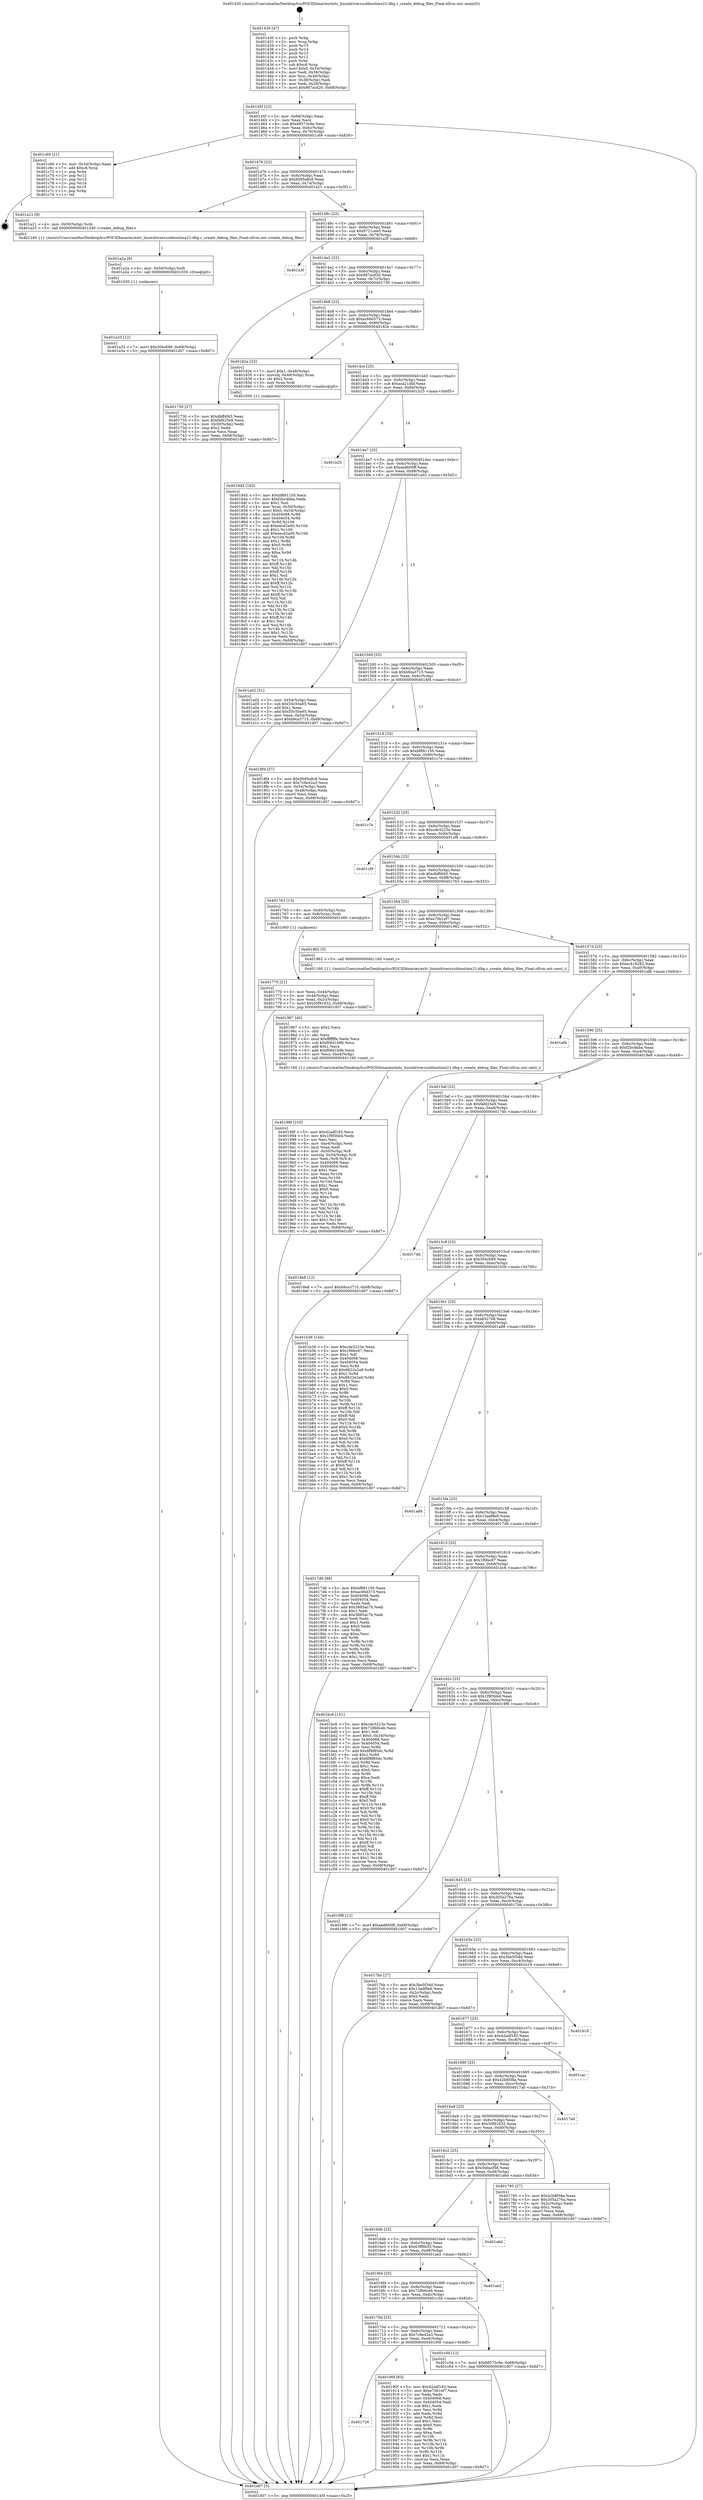 digraph "0x401430" {
  label = "0x401430 (/mnt/c/Users/mathe/Desktop/tcc/POCII/binaries/extr_linuxdriversusbhostimx21-dbg.c_create_debug_files_Final-ollvm.out::main(0))"
  labelloc = "t"
  node[shape=record]

  Entry [label="",width=0.3,height=0.3,shape=circle,fillcolor=black,style=filled]
  "0x40145f" [label="{
     0x40145f [23]\l
     | [instrs]\l
     &nbsp;&nbsp;0x40145f \<+3\>: mov -0x68(%rbp),%eax\l
     &nbsp;&nbsp;0x401462 \<+2\>: mov %eax,%ecx\l
     &nbsp;&nbsp;0x401464 \<+6\>: sub $0x88573c8e,%ecx\l
     &nbsp;&nbsp;0x40146a \<+3\>: mov %eax,-0x6c(%rbp)\l
     &nbsp;&nbsp;0x40146d \<+3\>: mov %ecx,-0x70(%rbp)\l
     &nbsp;&nbsp;0x401470 \<+6\>: je 0000000000401c69 \<main+0x839\>\l
  }"]
  "0x401c69" [label="{
     0x401c69 [21]\l
     | [instrs]\l
     &nbsp;&nbsp;0x401c69 \<+3\>: mov -0x34(%rbp),%eax\l
     &nbsp;&nbsp;0x401c6c \<+7\>: add $0xc8,%rsp\l
     &nbsp;&nbsp;0x401c73 \<+1\>: pop %rbx\l
     &nbsp;&nbsp;0x401c74 \<+2\>: pop %r12\l
     &nbsp;&nbsp;0x401c76 \<+2\>: pop %r13\l
     &nbsp;&nbsp;0x401c78 \<+2\>: pop %r14\l
     &nbsp;&nbsp;0x401c7a \<+2\>: pop %r15\l
     &nbsp;&nbsp;0x401c7c \<+1\>: pop %rbp\l
     &nbsp;&nbsp;0x401c7d \<+1\>: ret\l
  }"]
  "0x401476" [label="{
     0x401476 [22]\l
     | [instrs]\l
     &nbsp;&nbsp;0x401476 \<+5\>: jmp 000000000040147b \<main+0x4b\>\l
     &nbsp;&nbsp;0x40147b \<+3\>: mov -0x6c(%rbp),%eax\l
     &nbsp;&nbsp;0x40147e \<+5\>: sub $0x9595a8c8,%eax\l
     &nbsp;&nbsp;0x401483 \<+3\>: mov %eax,-0x74(%rbp)\l
     &nbsp;&nbsp;0x401486 \<+6\>: je 0000000000401a21 \<main+0x5f1\>\l
  }"]
  Exit [label="",width=0.3,height=0.3,shape=circle,fillcolor=black,style=filled,peripheries=2]
  "0x401a21" [label="{
     0x401a21 [9]\l
     | [instrs]\l
     &nbsp;&nbsp;0x401a21 \<+4\>: mov -0x50(%rbp),%rdi\l
     &nbsp;&nbsp;0x401a25 \<+5\>: call 0000000000401240 \<create_debug_files\>\l
     | [calls]\l
     &nbsp;&nbsp;0x401240 \{1\} (/mnt/c/Users/mathe/Desktop/tcc/POCII/binaries/extr_linuxdriversusbhostimx21-dbg.c_create_debug_files_Final-ollvm.out::create_debug_files)\l
  }"]
  "0x40148c" [label="{
     0x40148c [22]\l
     | [instrs]\l
     &nbsp;&nbsp;0x40148c \<+5\>: jmp 0000000000401491 \<main+0x61\>\l
     &nbsp;&nbsp;0x401491 \<+3\>: mov -0x6c(%rbp),%eax\l
     &nbsp;&nbsp;0x401494 \<+5\>: sub $0x9721cee5,%eax\l
     &nbsp;&nbsp;0x401499 \<+3\>: mov %eax,-0x78(%rbp)\l
     &nbsp;&nbsp;0x40149c \<+6\>: je 0000000000401a3f \<main+0x60f\>\l
  }"]
  "0x401a33" [label="{
     0x401a33 [12]\l
     | [instrs]\l
     &nbsp;&nbsp;0x401a33 \<+7\>: movl $0x304c699,-0x68(%rbp)\l
     &nbsp;&nbsp;0x401a3a \<+5\>: jmp 0000000000401d07 \<main+0x8d7\>\l
  }"]
  "0x401a3f" [label="{
     0x401a3f\l
  }", style=dashed]
  "0x4014a2" [label="{
     0x4014a2 [22]\l
     | [instrs]\l
     &nbsp;&nbsp;0x4014a2 \<+5\>: jmp 00000000004014a7 \<main+0x77\>\l
     &nbsp;&nbsp;0x4014a7 \<+3\>: mov -0x6c(%rbp),%eax\l
     &nbsp;&nbsp;0x4014aa \<+5\>: sub $0x987acd20,%eax\l
     &nbsp;&nbsp;0x4014af \<+3\>: mov %eax,-0x7c(%rbp)\l
     &nbsp;&nbsp;0x4014b2 \<+6\>: je 0000000000401730 \<main+0x300\>\l
  }"]
  "0x401a2a" [label="{
     0x401a2a [9]\l
     | [instrs]\l
     &nbsp;&nbsp;0x401a2a \<+4\>: mov -0x50(%rbp),%rdi\l
     &nbsp;&nbsp;0x401a2e \<+5\>: call 0000000000401030 \<free@plt\>\l
     | [calls]\l
     &nbsp;&nbsp;0x401030 \{1\} (unknown)\l
  }"]
  "0x401730" [label="{
     0x401730 [27]\l
     | [instrs]\l
     &nbsp;&nbsp;0x401730 \<+5\>: mov $0xdbff4f45,%eax\l
     &nbsp;&nbsp;0x401735 \<+5\>: mov $0xfafd25e9,%ecx\l
     &nbsp;&nbsp;0x40173a \<+3\>: mov -0x30(%rbp),%edx\l
     &nbsp;&nbsp;0x40173d \<+3\>: cmp $0x2,%edx\l
     &nbsp;&nbsp;0x401740 \<+3\>: cmovne %ecx,%eax\l
     &nbsp;&nbsp;0x401743 \<+3\>: mov %eax,-0x68(%rbp)\l
     &nbsp;&nbsp;0x401746 \<+5\>: jmp 0000000000401d07 \<main+0x8d7\>\l
  }"]
  "0x4014b8" [label="{
     0x4014b8 [22]\l
     | [instrs]\l
     &nbsp;&nbsp;0x4014b8 \<+5\>: jmp 00000000004014bd \<main+0x8d\>\l
     &nbsp;&nbsp;0x4014bd \<+3\>: mov -0x6c(%rbp),%eax\l
     &nbsp;&nbsp;0x4014c0 \<+5\>: sub $0xac66d373,%eax\l
     &nbsp;&nbsp;0x4014c5 \<+3\>: mov %eax,-0x80(%rbp)\l
     &nbsp;&nbsp;0x4014c8 \<+6\>: je 000000000040182e \<main+0x3fe\>\l
  }"]
  "0x401d07" [label="{
     0x401d07 [5]\l
     | [instrs]\l
     &nbsp;&nbsp;0x401d07 \<+5\>: jmp 000000000040145f \<main+0x2f\>\l
  }"]
  "0x401430" [label="{
     0x401430 [47]\l
     | [instrs]\l
     &nbsp;&nbsp;0x401430 \<+1\>: push %rbp\l
     &nbsp;&nbsp;0x401431 \<+3\>: mov %rsp,%rbp\l
     &nbsp;&nbsp;0x401434 \<+2\>: push %r15\l
     &nbsp;&nbsp;0x401436 \<+2\>: push %r14\l
     &nbsp;&nbsp;0x401438 \<+2\>: push %r13\l
     &nbsp;&nbsp;0x40143a \<+2\>: push %r12\l
     &nbsp;&nbsp;0x40143c \<+1\>: push %rbx\l
     &nbsp;&nbsp;0x40143d \<+7\>: sub $0xc8,%rsp\l
     &nbsp;&nbsp;0x401444 \<+7\>: movl $0x0,-0x34(%rbp)\l
     &nbsp;&nbsp;0x40144b \<+3\>: mov %edi,-0x38(%rbp)\l
     &nbsp;&nbsp;0x40144e \<+4\>: mov %rsi,-0x40(%rbp)\l
     &nbsp;&nbsp;0x401452 \<+3\>: mov -0x38(%rbp),%edi\l
     &nbsp;&nbsp;0x401455 \<+3\>: mov %edi,-0x30(%rbp)\l
     &nbsp;&nbsp;0x401458 \<+7\>: movl $0x987acd20,-0x68(%rbp)\l
  }"]
  "0x40198f" [label="{
     0x40198f [103]\l
     | [instrs]\l
     &nbsp;&nbsp;0x40198f \<+5\>: mov $0x42adf183,%ecx\l
     &nbsp;&nbsp;0x401994 \<+5\>: mov $0x1f9f3bb4,%edx\l
     &nbsp;&nbsp;0x401999 \<+2\>: xor %esi,%esi\l
     &nbsp;&nbsp;0x40199b \<+6\>: mov -0xe4(%rbp),%edi\l
     &nbsp;&nbsp;0x4019a1 \<+3\>: imul %eax,%edi\l
     &nbsp;&nbsp;0x4019a4 \<+4\>: mov -0x50(%rbp),%r8\l
     &nbsp;&nbsp;0x4019a8 \<+4\>: movslq -0x54(%rbp),%r9\l
     &nbsp;&nbsp;0x4019ac \<+4\>: mov %edi,(%r8,%r9,4)\l
     &nbsp;&nbsp;0x4019b0 \<+7\>: mov 0x404068,%eax\l
     &nbsp;&nbsp;0x4019b7 \<+7\>: mov 0x404054,%edi\l
     &nbsp;&nbsp;0x4019be \<+3\>: sub $0x1,%esi\l
     &nbsp;&nbsp;0x4019c1 \<+3\>: mov %eax,%r10d\l
     &nbsp;&nbsp;0x4019c4 \<+3\>: add %esi,%r10d\l
     &nbsp;&nbsp;0x4019c7 \<+4\>: imul %r10d,%eax\l
     &nbsp;&nbsp;0x4019cb \<+3\>: and $0x1,%eax\l
     &nbsp;&nbsp;0x4019ce \<+3\>: cmp $0x0,%eax\l
     &nbsp;&nbsp;0x4019d1 \<+4\>: sete %r11b\l
     &nbsp;&nbsp;0x4019d5 \<+3\>: cmp $0xa,%edi\l
     &nbsp;&nbsp;0x4019d8 \<+3\>: setl %bl\l
     &nbsp;&nbsp;0x4019db \<+3\>: mov %r11b,%r14b\l
     &nbsp;&nbsp;0x4019de \<+3\>: and %bl,%r14b\l
     &nbsp;&nbsp;0x4019e1 \<+3\>: xor %bl,%r11b\l
     &nbsp;&nbsp;0x4019e4 \<+3\>: or %r11b,%r14b\l
     &nbsp;&nbsp;0x4019e7 \<+4\>: test $0x1,%r14b\l
     &nbsp;&nbsp;0x4019eb \<+3\>: cmovne %edx,%ecx\l
     &nbsp;&nbsp;0x4019ee \<+3\>: mov %ecx,-0x68(%rbp)\l
     &nbsp;&nbsp;0x4019f1 \<+5\>: jmp 0000000000401d07 \<main+0x8d7\>\l
  }"]
  "0x40182e" [label="{
     0x40182e [23]\l
     | [instrs]\l
     &nbsp;&nbsp;0x40182e \<+7\>: movl $0x1,-0x48(%rbp)\l
     &nbsp;&nbsp;0x401835 \<+4\>: movslq -0x48(%rbp),%rax\l
     &nbsp;&nbsp;0x401839 \<+4\>: shl $0x2,%rax\l
     &nbsp;&nbsp;0x40183d \<+3\>: mov %rax,%rdi\l
     &nbsp;&nbsp;0x401840 \<+5\>: call 0000000000401050 \<malloc@plt\>\l
     | [calls]\l
     &nbsp;&nbsp;0x401050 \{1\} (unknown)\l
  }"]
  "0x4014ce" [label="{
     0x4014ce [25]\l
     | [instrs]\l
     &nbsp;&nbsp;0x4014ce \<+5\>: jmp 00000000004014d3 \<main+0xa3\>\l
     &nbsp;&nbsp;0x4014d3 \<+3\>: mov -0x6c(%rbp),%eax\l
     &nbsp;&nbsp;0x4014d6 \<+5\>: sub $0xaca21dbf,%eax\l
     &nbsp;&nbsp;0x4014db \<+6\>: mov %eax,-0x84(%rbp)\l
     &nbsp;&nbsp;0x4014e1 \<+6\>: je 0000000000401b25 \<main+0x6f5\>\l
  }"]
  "0x401967" [label="{
     0x401967 [40]\l
     | [instrs]\l
     &nbsp;&nbsp;0x401967 \<+5\>: mov $0x2,%ecx\l
     &nbsp;&nbsp;0x40196c \<+1\>: cltd\l
     &nbsp;&nbsp;0x40196d \<+2\>: idiv %ecx\l
     &nbsp;&nbsp;0x40196f \<+6\>: imul $0xfffffffe,%edx,%ecx\l
     &nbsp;&nbsp;0x401975 \<+6\>: sub $0xf06d1b9b,%ecx\l
     &nbsp;&nbsp;0x40197b \<+3\>: add $0x1,%ecx\l
     &nbsp;&nbsp;0x40197e \<+6\>: add $0xf06d1b9b,%ecx\l
     &nbsp;&nbsp;0x401984 \<+6\>: mov %ecx,-0xe4(%rbp)\l
     &nbsp;&nbsp;0x40198a \<+5\>: call 0000000000401160 \<next_i\>\l
     | [calls]\l
     &nbsp;&nbsp;0x401160 \{1\} (/mnt/c/Users/mathe/Desktop/tcc/POCII/binaries/extr_linuxdriversusbhostimx21-dbg.c_create_debug_files_Final-ollvm.out::next_i)\l
  }"]
  "0x401b25" [label="{
     0x401b25\l
  }", style=dashed]
  "0x4014e7" [label="{
     0x4014e7 [25]\l
     | [instrs]\l
     &nbsp;&nbsp;0x4014e7 \<+5\>: jmp 00000000004014ec \<main+0xbc\>\l
     &nbsp;&nbsp;0x4014ec \<+3\>: mov -0x6c(%rbp),%eax\l
     &nbsp;&nbsp;0x4014ef \<+5\>: sub $0xaed600ff,%eax\l
     &nbsp;&nbsp;0x4014f4 \<+6\>: mov %eax,-0x88(%rbp)\l
     &nbsp;&nbsp;0x4014fa \<+6\>: je 0000000000401a02 \<main+0x5d2\>\l
  }"]
  "0x401726" [label="{
     0x401726\l
  }", style=dashed]
  "0x401a02" [label="{
     0x401a02 [31]\l
     | [instrs]\l
     &nbsp;&nbsp;0x401a02 \<+3\>: mov -0x54(%rbp),%eax\l
     &nbsp;&nbsp;0x401a05 \<+5\>: sub $0x55c50a65,%eax\l
     &nbsp;&nbsp;0x401a0a \<+3\>: add $0x1,%eax\l
     &nbsp;&nbsp;0x401a0d \<+5\>: add $0x55c50a65,%eax\l
     &nbsp;&nbsp;0x401a12 \<+3\>: mov %eax,-0x54(%rbp)\l
     &nbsp;&nbsp;0x401a15 \<+7\>: movl $0xb9ca3715,-0x68(%rbp)\l
     &nbsp;&nbsp;0x401a1c \<+5\>: jmp 0000000000401d07 \<main+0x8d7\>\l
  }"]
  "0x401500" [label="{
     0x401500 [25]\l
     | [instrs]\l
     &nbsp;&nbsp;0x401500 \<+5\>: jmp 0000000000401505 \<main+0xd5\>\l
     &nbsp;&nbsp;0x401505 \<+3\>: mov -0x6c(%rbp),%eax\l
     &nbsp;&nbsp;0x401508 \<+5\>: sub $0xb9ca3715,%eax\l
     &nbsp;&nbsp;0x40150d \<+6\>: mov %eax,-0x8c(%rbp)\l
     &nbsp;&nbsp;0x401513 \<+6\>: je 00000000004018f4 \<main+0x4c4\>\l
  }"]
  "0x40190f" [label="{
     0x40190f [83]\l
     | [instrs]\l
     &nbsp;&nbsp;0x40190f \<+5\>: mov $0x42adf183,%eax\l
     &nbsp;&nbsp;0x401914 \<+5\>: mov $0xe70b1ef7,%ecx\l
     &nbsp;&nbsp;0x401919 \<+2\>: xor %edx,%edx\l
     &nbsp;&nbsp;0x40191b \<+7\>: mov 0x404068,%esi\l
     &nbsp;&nbsp;0x401922 \<+7\>: mov 0x404054,%edi\l
     &nbsp;&nbsp;0x401929 \<+3\>: sub $0x1,%edx\l
     &nbsp;&nbsp;0x40192c \<+3\>: mov %esi,%r8d\l
     &nbsp;&nbsp;0x40192f \<+3\>: add %edx,%r8d\l
     &nbsp;&nbsp;0x401932 \<+4\>: imul %r8d,%esi\l
     &nbsp;&nbsp;0x401936 \<+3\>: and $0x1,%esi\l
     &nbsp;&nbsp;0x401939 \<+3\>: cmp $0x0,%esi\l
     &nbsp;&nbsp;0x40193c \<+4\>: sete %r9b\l
     &nbsp;&nbsp;0x401940 \<+3\>: cmp $0xa,%edi\l
     &nbsp;&nbsp;0x401943 \<+4\>: setl %r10b\l
     &nbsp;&nbsp;0x401947 \<+3\>: mov %r9b,%r11b\l
     &nbsp;&nbsp;0x40194a \<+3\>: and %r10b,%r11b\l
     &nbsp;&nbsp;0x40194d \<+3\>: xor %r10b,%r9b\l
     &nbsp;&nbsp;0x401950 \<+3\>: or %r9b,%r11b\l
     &nbsp;&nbsp;0x401953 \<+4\>: test $0x1,%r11b\l
     &nbsp;&nbsp;0x401957 \<+3\>: cmovne %ecx,%eax\l
     &nbsp;&nbsp;0x40195a \<+3\>: mov %eax,-0x68(%rbp)\l
     &nbsp;&nbsp;0x40195d \<+5\>: jmp 0000000000401d07 \<main+0x8d7\>\l
  }"]
  "0x4018f4" [label="{
     0x4018f4 [27]\l
     | [instrs]\l
     &nbsp;&nbsp;0x4018f4 \<+5\>: mov $0x9595a8c8,%eax\l
     &nbsp;&nbsp;0x4018f9 \<+5\>: mov $0x7c9e42a3,%ecx\l
     &nbsp;&nbsp;0x4018fe \<+3\>: mov -0x54(%rbp),%edx\l
     &nbsp;&nbsp;0x401901 \<+3\>: cmp -0x48(%rbp),%edx\l
     &nbsp;&nbsp;0x401904 \<+3\>: cmovl %ecx,%eax\l
     &nbsp;&nbsp;0x401907 \<+3\>: mov %eax,-0x68(%rbp)\l
     &nbsp;&nbsp;0x40190a \<+5\>: jmp 0000000000401d07 \<main+0x8d7\>\l
  }"]
  "0x401519" [label="{
     0x401519 [25]\l
     | [instrs]\l
     &nbsp;&nbsp;0x401519 \<+5\>: jmp 000000000040151e \<main+0xee\>\l
     &nbsp;&nbsp;0x40151e \<+3\>: mov -0x6c(%rbp),%eax\l
     &nbsp;&nbsp;0x401521 \<+5\>: sub $0xbf891150,%eax\l
     &nbsp;&nbsp;0x401526 \<+6\>: mov %eax,-0x90(%rbp)\l
     &nbsp;&nbsp;0x40152c \<+6\>: je 0000000000401c7e \<main+0x84e\>\l
  }"]
  "0x40170d" [label="{
     0x40170d [25]\l
     | [instrs]\l
     &nbsp;&nbsp;0x40170d \<+5\>: jmp 0000000000401712 \<main+0x2e2\>\l
     &nbsp;&nbsp;0x401712 \<+3\>: mov -0x6c(%rbp),%eax\l
     &nbsp;&nbsp;0x401715 \<+5\>: sub $0x7c9e42a3,%eax\l
     &nbsp;&nbsp;0x40171a \<+6\>: mov %eax,-0xe0(%rbp)\l
     &nbsp;&nbsp;0x401720 \<+6\>: je 000000000040190f \<main+0x4df\>\l
  }"]
  "0x401c7e" [label="{
     0x401c7e\l
  }", style=dashed]
  "0x401532" [label="{
     0x401532 [25]\l
     | [instrs]\l
     &nbsp;&nbsp;0x401532 \<+5\>: jmp 0000000000401537 \<main+0x107\>\l
     &nbsp;&nbsp;0x401537 \<+3\>: mov -0x6c(%rbp),%eax\l
     &nbsp;&nbsp;0x40153a \<+5\>: sub $0xcde3223e,%eax\l
     &nbsp;&nbsp;0x40153f \<+6\>: mov %eax,-0x94(%rbp)\l
     &nbsp;&nbsp;0x401545 \<+6\>: je 0000000000401cf9 \<main+0x8c9\>\l
  }"]
  "0x401c5d" [label="{
     0x401c5d [12]\l
     | [instrs]\l
     &nbsp;&nbsp;0x401c5d \<+7\>: movl $0x88573c8e,-0x68(%rbp)\l
     &nbsp;&nbsp;0x401c64 \<+5\>: jmp 0000000000401d07 \<main+0x8d7\>\l
  }"]
  "0x401cf9" [label="{
     0x401cf9\l
  }", style=dashed]
  "0x40154b" [label="{
     0x40154b [25]\l
     | [instrs]\l
     &nbsp;&nbsp;0x40154b \<+5\>: jmp 0000000000401550 \<main+0x120\>\l
     &nbsp;&nbsp;0x401550 \<+3\>: mov -0x6c(%rbp),%eax\l
     &nbsp;&nbsp;0x401553 \<+5\>: sub $0xdbff4f45,%eax\l
     &nbsp;&nbsp;0x401558 \<+6\>: mov %eax,-0x98(%rbp)\l
     &nbsp;&nbsp;0x40155e \<+6\>: je 0000000000401763 \<main+0x333\>\l
  }"]
  "0x4016f4" [label="{
     0x4016f4 [25]\l
     | [instrs]\l
     &nbsp;&nbsp;0x4016f4 \<+5\>: jmp 00000000004016f9 \<main+0x2c9\>\l
     &nbsp;&nbsp;0x4016f9 \<+3\>: mov -0x6c(%rbp),%eax\l
     &nbsp;&nbsp;0x4016fc \<+5\>: sub $0x728b6ceb,%eax\l
     &nbsp;&nbsp;0x401701 \<+6\>: mov %eax,-0xdc(%rbp)\l
     &nbsp;&nbsp;0x401707 \<+6\>: je 0000000000401c5d \<main+0x82d\>\l
  }"]
  "0x401763" [label="{
     0x401763 [13]\l
     | [instrs]\l
     &nbsp;&nbsp;0x401763 \<+4\>: mov -0x40(%rbp),%rax\l
     &nbsp;&nbsp;0x401767 \<+4\>: mov 0x8(%rax),%rdi\l
     &nbsp;&nbsp;0x40176b \<+5\>: call 0000000000401060 \<atoi@plt\>\l
     | [calls]\l
     &nbsp;&nbsp;0x401060 \{1\} (unknown)\l
  }"]
  "0x401564" [label="{
     0x401564 [25]\l
     | [instrs]\l
     &nbsp;&nbsp;0x401564 \<+5\>: jmp 0000000000401569 \<main+0x139\>\l
     &nbsp;&nbsp;0x401569 \<+3\>: mov -0x6c(%rbp),%eax\l
     &nbsp;&nbsp;0x40156c \<+5\>: sub $0xe70b1ef7,%eax\l
     &nbsp;&nbsp;0x401571 \<+6\>: mov %eax,-0x9c(%rbp)\l
     &nbsp;&nbsp;0x401577 \<+6\>: je 0000000000401962 \<main+0x532\>\l
  }"]
  "0x401770" [label="{
     0x401770 [21]\l
     | [instrs]\l
     &nbsp;&nbsp;0x401770 \<+3\>: mov %eax,-0x44(%rbp)\l
     &nbsp;&nbsp;0x401773 \<+3\>: mov -0x44(%rbp),%eax\l
     &nbsp;&nbsp;0x401776 \<+3\>: mov %eax,-0x2c(%rbp)\l
     &nbsp;&nbsp;0x401779 \<+7\>: movl $0x50f91632,-0x68(%rbp)\l
     &nbsp;&nbsp;0x401780 \<+5\>: jmp 0000000000401d07 \<main+0x8d7\>\l
  }"]
  "0x401ae2" [label="{
     0x401ae2\l
  }", style=dashed]
  "0x401962" [label="{
     0x401962 [5]\l
     | [instrs]\l
     &nbsp;&nbsp;0x401962 \<+5\>: call 0000000000401160 \<next_i\>\l
     | [calls]\l
     &nbsp;&nbsp;0x401160 \{1\} (/mnt/c/Users/mathe/Desktop/tcc/POCII/binaries/extr_linuxdriversusbhostimx21-dbg.c_create_debug_files_Final-ollvm.out::next_i)\l
  }"]
  "0x40157d" [label="{
     0x40157d [25]\l
     | [instrs]\l
     &nbsp;&nbsp;0x40157d \<+5\>: jmp 0000000000401582 \<main+0x152\>\l
     &nbsp;&nbsp;0x401582 \<+3\>: mov -0x6c(%rbp),%eax\l
     &nbsp;&nbsp;0x401585 \<+5\>: sub $0xec418282,%eax\l
     &nbsp;&nbsp;0x40158a \<+6\>: mov %eax,-0xa0(%rbp)\l
     &nbsp;&nbsp;0x401590 \<+6\>: je 0000000000401afb \<main+0x6cb\>\l
  }"]
  "0x4016db" [label="{
     0x4016db [25]\l
     | [instrs]\l
     &nbsp;&nbsp;0x4016db \<+5\>: jmp 00000000004016e0 \<main+0x2b0\>\l
     &nbsp;&nbsp;0x4016e0 \<+3\>: mov -0x6c(%rbp),%eax\l
     &nbsp;&nbsp;0x4016e3 \<+5\>: sub $0x63ff9b55,%eax\l
     &nbsp;&nbsp;0x4016e8 \<+6\>: mov %eax,-0xd8(%rbp)\l
     &nbsp;&nbsp;0x4016ee \<+6\>: je 0000000000401ae2 \<main+0x6b2\>\l
  }"]
  "0x401afb" [label="{
     0x401afb\l
  }", style=dashed]
  "0x401596" [label="{
     0x401596 [25]\l
     | [instrs]\l
     &nbsp;&nbsp;0x401596 \<+5\>: jmp 000000000040159b \<main+0x16b\>\l
     &nbsp;&nbsp;0x40159b \<+3\>: mov -0x6c(%rbp),%eax\l
     &nbsp;&nbsp;0x40159e \<+5\>: sub $0xf2bc4bba,%eax\l
     &nbsp;&nbsp;0x4015a3 \<+6\>: mov %eax,-0xa4(%rbp)\l
     &nbsp;&nbsp;0x4015a9 \<+6\>: je 00000000004018e8 \<main+0x4b8\>\l
  }"]
  "0x401a6d" [label="{
     0x401a6d\l
  }", style=dashed]
  "0x4018e8" [label="{
     0x4018e8 [12]\l
     | [instrs]\l
     &nbsp;&nbsp;0x4018e8 \<+7\>: movl $0xb9ca3715,-0x68(%rbp)\l
     &nbsp;&nbsp;0x4018ef \<+5\>: jmp 0000000000401d07 \<main+0x8d7\>\l
  }"]
  "0x4015af" [label="{
     0x4015af [25]\l
     | [instrs]\l
     &nbsp;&nbsp;0x4015af \<+5\>: jmp 00000000004015b4 \<main+0x184\>\l
     &nbsp;&nbsp;0x4015b4 \<+3\>: mov -0x6c(%rbp),%eax\l
     &nbsp;&nbsp;0x4015b7 \<+5\>: sub $0xfafd25e9,%eax\l
     &nbsp;&nbsp;0x4015bc \<+6\>: mov %eax,-0xa8(%rbp)\l
     &nbsp;&nbsp;0x4015c2 \<+6\>: je 000000000040174b \<main+0x31b\>\l
  }"]
  "0x401845" [label="{
     0x401845 [163]\l
     | [instrs]\l
     &nbsp;&nbsp;0x401845 \<+5\>: mov $0xbf891150,%ecx\l
     &nbsp;&nbsp;0x40184a \<+5\>: mov $0xf2bc4bba,%edx\l
     &nbsp;&nbsp;0x40184f \<+3\>: mov $0x1,%sil\l
     &nbsp;&nbsp;0x401852 \<+4\>: mov %rax,-0x50(%rbp)\l
     &nbsp;&nbsp;0x401856 \<+7\>: movl $0x0,-0x54(%rbp)\l
     &nbsp;&nbsp;0x40185d \<+8\>: mov 0x404068,%r8d\l
     &nbsp;&nbsp;0x401865 \<+8\>: mov 0x404054,%r9d\l
     &nbsp;&nbsp;0x40186d \<+3\>: mov %r8d,%r10d\l
     &nbsp;&nbsp;0x401870 \<+7\>: sub $0xeecd2a00,%r10d\l
     &nbsp;&nbsp;0x401877 \<+4\>: sub $0x1,%r10d\l
     &nbsp;&nbsp;0x40187b \<+7\>: add $0xeecd2a00,%r10d\l
     &nbsp;&nbsp;0x401882 \<+4\>: imul %r10d,%r8d\l
     &nbsp;&nbsp;0x401886 \<+4\>: and $0x1,%r8d\l
     &nbsp;&nbsp;0x40188a \<+4\>: cmp $0x0,%r8d\l
     &nbsp;&nbsp;0x40188e \<+4\>: sete %r11b\l
     &nbsp;&nbsp;0x401892 \<+4\>: cmp $0xa,%r9d\l
     &nbsp;&nbsp;0x401896 \<+3\>: setl %bl\l
     &nbsp;&nbsp;0x401899 \<+3\>: mov %r11b,%r14b\l
     &nbsp;&nbsp;0x40189c \<+4\>: xor $0xff,%r14b\l
     &nbsp;&nbsp;0x4018a0 \<+3\>: mov %bl,%r15b\l
     &nbsp;&nbsp;0x4018a3 \<+4\>: xor $0xff,%r15b\l
     &nbsp;&nbsp;0x4018a7 \<+4\>: xor $0x1,%sil\l
     &nbsp;&nbsp;0x4018ab \<+3\>: mov %r14b,%r12b\l
     &nbsp;&nbsp;0x4018ae \<+4\>: and $0xff,%r12b\l
     &nbsp;&nbsp;0x4018b2 \<+3\>: and %sil,%r11b\l
     &nbsp;&nbsp;0x4018b5 \<+3\>: mov %r15b,%r13b\l
     &nbsp;&nbsp;0x4018b8 \<+4\>: and $0xff,%r13b\l
     &nbsp;&nbsp;0x4018bc \<+3\>: and %sil,%bl\l
     &nbsp;&nbsp;0x4018bf \<+3\>: or %r11b,%r12b\l
     &nbsp;&nbsp;0x4018c2 \<+3\>: or %bl,%r13b\l
     &nbsp;&nbsp;0x4018c5 \<+3\>: xor %r13b,%r12b\l
     &nbsp;&nbsp;0x4018c8 \<+3\>: or %r15b,%r14b\l
     &nbsp;&nbsp;0x4018cb \<+4\>: xor $0xff,%r14b\l
     &nbsp;&nbsp;0x4018cf \<+4\>: or $0x1,%sil\l
     &nbsp;&nbsp;0x4018d3 \<+3\>: and %sil,%r14b\l
     &nbsp;&nbsp;0x4018d6 \<+3\>: or %r14b,%r12b\l
     &nbsp;&nbsp;0x4018d9 \<+4\>: test $0x1,%r12b\l
     &nbsp;&nbsp;0x4018dd \<+3\>: cmovne %edx,%ecx\l
     &nbsp;&nbsp;0x4018e0 \<+3\>: mov %ecx,-0x68(%rbp)\l
     &nbsp;&nbsp;0x4018e3 \<+5\>: jmp 0000000000401d07 \<main+0x8d7\>\l
  }"]
  "0x40174b" [label="{
     0x40174b\l
  }", style=dashed]
  "0x4015c8" [label="{
     0x4015c8 [25]\l
     | [instrs]\l
     &nbsp;&nbsp;0x4015c8 \<+5\>: jmp 00000000004015cd \<main+0x19d\>\l
     &nbsp;&nbsp;0x4015cd \<+3\>: mov -0x6c(%rbp),%eax\l
     &nbsp;&nbsp;0x4015d0 \<+5\>: sub $0x304c699,%eax\l
     &nbsp;&nbsp;0x4015d5 \<+6\>: mov %eax,-0xac(%rbp)\l
     &nbsp;&nbsp;0x4015db \<+6\>: je 0000000000401b36 \<main+0x706\>\l
  }"]
  "0x4016c2" [label="{
     0x4016c2 [25]\l
     | [instrs]\l
     &nbsp;&nbsp;0x4016c2 \<+5\>: jmp 00000000004016c7 \<main+0x297\>\l
     &nbsp;&nbsp;0x4016c7 \<+3\>: mov -0x6c(%rbp),%eax\l
     &nbsp;&nbsp;0x4016ca \<+5\>: sub $0x5bdacf58,%eax\l
     &nbsp;&nbsp;0x4016cf \<+6\>: mov %eax,-0xd4(%rbp)\l
     &nbsp;&nbsp;0x4016d5 \<+6\>: je 0000000000401a6d \<main+0x63d\>\l
  }"]
  "0x401b36" [label="{
     0x401b36 [144]\l
     | [instrs]\l
     &nbsp;&nbsp;0x401b36 \<+5\>: mov $0xcde3223e,%eax\l
     &nbsp;&nbsp;0x401b3b \<+5\>: mov $0x1f6fec67,%ecx\l
     &nbsp;&nbsp;0x401b40 \<+2\>: mov $0x1,%dl\l
     &nbsp;&nbsp;0x401b42 \<+7\>: mov 0x404068,%esi\l
     &nbsp;&nbsp;0x401b49 \<+7\>: mov 0x404054,%edi\l
     &nbsp;&nbsp;0x401b50 \<+3\>: mov %esi,%r8d\l
     &nbsp;&nbsp;0x401b53 \<+7\>: add $0x8622e2a9,%r8d\l
     &nbsp;&nbsp;0x401b5a \<+4\>: sub $0x1,%r8d\l
     &nbsp;&nbsp;0x401b5e \<+7\>: sub $0x8622e2a9,%r8d\l
     &nbsp;&nbsp;0x401b65 \<+4\>: imul %r8d,%esi\l
     &nbsp;&nbsp;0x401b69 \<+3\>: and $0x1,%esi\l
     &nbsp;&nbsp;0x401b6c \<+3\>: cmp $0x0,%esi\l
     &nbsp;&nbsp;0x401b6f \<+4\>: sete %r9b\l
     &nbsp;&nbsp;0x401b73 \<+3\>: cmp $0xa,%edi\l
     &nbsp;&nbsp;0x401b76 \<+4\>: setl %r10b\l
     &nbsp;&nbsp;0x401b7a \<+3\>: mov %r9b,%r11b\l
     &nbsp;&nbsp;0x401b7d \<+4\>: xor $0xff,%r11b\l
     &nbsp;&nbsp;0x401b81 \<+3\>: mov %r10b,%bl\l
     &nbsp;&nbsp;0x401b84 \<+3\>: xor $0xff,%bl\l
     &nbsp;&nbsp;0x401b87 \<+3\>: xor $0x0,%dl\l
     &nbsp;&nbsp;0x401b8a \<+3\>: mov %r11b,%r14b\l
     &nbsp;&nbsp;0x401b8d \<+4\>: and $0x0,%r14b\l
     &nbsp;&nbsp;0x401b91 \<+3\>: and %dl,%r9b\l
     &nbsp;&nbsp;0x401b94 \<+3\>: mov %bl,%r15b\l
     &nbsp;&nbsp;0x401b97 \<+4\>: and $0x0,%r15b\l
     &nbsp;&nbsp;0x401b9b \<+3\>: and %dl,%r10b\l
     &nbsp;&nbsp;0x401b9e \<+3\>: or %r9b,%r14b\l
     &nbsp;&nbsp;0x401ba1 \<+3\>: or %r10b,%r15b\l
     &nbsp;&nbsp;0x401ba4 \<+3\>: xor %r15b,%r14b\l
     &nbsp;&nbsp;0x401ba7 \<+3\>: or %bl,%r11b\l
     &nbsp;&nbsp;0x401baa \<+4\>: xor $0xff,%r11b\l
     &nbsp;&nbsp;0x401bae \<+3\>: or $0x0,%dl\l
     &nbsp;&nbsp;0x401bb1 \<+3\>: and %dl,%r11b\l
     &nbsp;&nbsp;0x401bb4 \<+3\>: or %r11b,%r14b\l
     &nbsp;&nbsp;0x401bb7 \<+4\>: test $0x1,%r14b\l
     &nbsp;&nbsp;0x401bbb \<+3\>: cmovne %ecx,%eax\l
     &nbsp;&nbsp;0x401bbe \<+3\>: mov %eax,-0x68(%rbp)\l
     &nbsp;&nbsp;0x401bc1 \<+5\>: jmp 0000000000401d07 \<main+0x8d7\>\l
  }"]
  "0x4015e1" [label="{
     0x4015e1 [25]\l
     | [instrs]\l
     &nbsp;&nbsp;0x4015e1 \<+5\>: jmp 00000000004015e6 \<main+0x1b6\>\l
     &nbsp;&nbsp;0x4015e6 \<+3\>: mov -0x6c(%rbp),%eax\l
     &nbsp;&nbsp;0x4015e9 \<+5\>: sub $0xe832768,%eax\l
     &nbsp;&nbsp;0x4015ee \<+6\>: mov %eax,-0xb0(%rbp)\l
     &nbsp;&nbsp;0x4015f4 \<+6\>: je 0000000000401a88 \<main+0x658\>\l
  }"]
  "0x401785" [label="{
     0x401785 [27]\l
     | [instrs]\l
     &nbsp;&nbsp;0x401785 \<+5\>: mov $0x42b8f38a,%eax\l
     &nbsp;&nbsp;0x40178a \<+5\>: mov $0x305a276a,%ecx\l
     &nbsp;&nbsp;0x40178f \<+3\>: mov -0x2c(%rbp),%edx\l
     &nbsp;&nbsp;0x401792 \<+3\>: cmp $0x1,%edx\l
     &nbsp;&nbsp;0x401795 \<+3\>: cmovl %ecx,%eax\l
     &nbsp;&nbsp;0x401798 \<+3\>: mov %eax,-0x68(%rbp)\l
     &nbsp;&nbsp;0x40179b \<+5\>: jmp 0000000000401d07 \<main+0x8d7\>\l
  }"]
  "0x401a88" [label="{
     0x401a88\l
  }", style=dashed]
  "0x4015fa" [label="{
     0x4015fa [25]\l
     | [instrs]\l
     &nbsp;&nbsp;0x4015fa \<+5\>: jmp 00000000004015ff \<main+0x1cf\>\l
     &nbsp;&nbsp;0x4015ff \<+3\>: mov -0x6c(%rbp),%eax\l
     &nbsp;&nbsp;0x401602 \<+5\>: sub $0x13adf9e6,%eax\l
     &nbsp;&nbsp;0x401607 \<+6\>: mov %eax,-0xb4(%rbp)\l
     &nbsp;&nbsp;0x40160d \<+6\>: je 00000000004017d6 \<main+0x3a6\>\l
  }"]
  "0x4016a9" [label="{
     0x4016a9 [25]\l
     | [instrs]\l
     &nbsp;&nbsp;0x4016a9 \<+5\>: jmp 00000000004016ae \<main+0x27e\>\l
     &nbsp;&nbsp;0x4016ae \<+3\>: mov -0x6c(%rbp),%eax\l
     &nbsp;&nbsp;0x4016b1 \<+5\>: sub $0x50f91632,%eax\l
     &nbsp;&nbsp;0x4016b6 \<+6\>: mov %eax,-0xd0(%rbp)\l
     &nbsp;&nbsp;0x4016bc \<+6\>: je 0000000000401785 \<main+0x355\>\l
  }"]
  "0x4017d6" [label="{
     0x4017d6 [88]\l
     | [instrs]\l
     &nbsp;&nbsp;0x4017d6 \<+5\>: mov $0xbf891150,%eax\l
     &nbsp;&nbsp;0x4017db \<+5\>: mov $0xac66d373,%ecx\l
     &nbsp;&nbsp;0x4017e0 \<+7\>: mov 0x404068,%edx\l
     &nbsp;&nbsp;0x4017e7 \<+7\>: mov 0x404054,%esi\l
     &nbsp;&nbsp;0x4017ee \<+2\>: mov %edx,%edi\l
     &nbsp;&nbsp;0x4017f0 \<+6\>: add $0x3885ac7b,%edi\l
     &nbsp;&nbsp;0x4017f6 \<+3\>: sub $0x1,%edi\l
     &nbsp;&nbsp;0x4017f9 \<+6\>: sub $0x3885ac7b,%edi\l
     &nbsp;&nbsp;0x4017ff \<+3\>: imul %edi,%edx\l
     &nbsp;&nbsp;0x401802 \<+3\>: and $0x1,%edx\l
     &nbsp;&nbsp;0x401805 \<+3\>: cmp $0x0,%edx\l
     &nbsp;&nbsp;0x401808 \<+4\>: sete %r8b\l
     &nbsp;&nbsp;0x40180c \<+3\>: cmp $0xa,%esi\l
     &nbsp;&nbsp;0x40180f \<+4\>: setl %r9b\l
     &nbsp;&nbsp;0x401813 \<+3\>: mov %r8b,%r10b\l
     &nbsp;&nbsp;0x401816 \<+3\>: and %r9b,%r10b\l
     &nbsp;&nbsp;0x401819 \<+3\>: xor %r9b,%r8b\l
     &nbsp;&nbsp;0x40181c \<+3\>: or %r8b,%r10b\l
     &nbsp;&nbsp;0x40181f \<+4\>: test $0x1,%r10b\l
     &nbsp;&nbsp;0x401823 \<+3\>: cmovne %ecx,%eax\l
     &nbsp;&nbsp;0x401826 \<+3\>: mov %eax,-0x68(%rbp)\l
     &nbsp;&nbsp;0x401829 \<+5\>: jmp 0000000000401d07 \<main+0x8d7\>\l
  }"]
  "0x401613" [label="{
     0x401613 [25]\l
     | [instrs]\l
     &nbsp;&nbsp;0x401613 \<+5\>: jmp 0000000000401618 \<main+0x1e8\>\l
     &nbsp;&nbsp;0x401618 \<+3\>: mov -0x6c(%rbp),%eax\l
     &nbsp;&nbsp;0x40161b \<+5\>: sub $0x1f6fec67,%eax\l
     &nbsp;&nbsp;0x401620 \<+6\>: mov %eax,-0xb8(%rbp)\l
     &nbsp;&nbsp;0x401626 \<+6\>: je 0000000000401bc6 \<main+0x796\>\l
  }"]
  "0x4017a0" [label="{
     0x4017a0\l
  }", style=dashed]
  "0x401bc6" [label="{
     0x401bc6 [151]\l
     | [instrs]\l
     &nbsp;&nbsp;0x401bc6 \<+5\>: mov $0xcde3223e,%eax\l
     &nbsp;&nbsp;0x401bcb \<+5\>: mov $0x728b6ceb,%ecx\l
     &nbsp;&nbsp;0x401bd0 \<+2\>: mov $0x1,%dl\l
     &nbsp;&nbsp;0x401bd2 \<+7\>: movl $0x0,-0x34(%rbp)\l
     &nbsp;&nbsp;0x401bd9 \<+7\>: mov 0x404068,%esi\l
     &nbsp;&nbsp;0x401be0 \<+7\>: mov 0x404054,%edi\l
     &nbsp;&nbsp;0x401be7 \<+3\>: mov %esi,%r8d\l
     &nbsp;&nbsp;0x401bea \<+7\>: add $0x8f8f85dc,%r8d\l
     &nbsp;&nbsp;0x401bf1 \<+4\>: sub $0x1,%r8d\l
     &nbsp;&nbsp;0x401bf5 \<+7\>: sub $0x8f8f85dc,%r8d\l
     &nbsp;&nbsp;0x401bfc \<+4\>: imul %r8d,%esi\l
     &nbsp;&nbsp;0x401c00 \<+3\>: and $0x1,%esi\l
     &nbsp;&nbsp;0x401c03 \<+3\>: cmp $0x0,%esi\l
     &nbsp;&nbsp;0x401c06 \<+4\>: sete %r9b\l
     &nbsp;&nbsp;0x401c0a \<+3\>: cmp $0xa,%edi\l
     &nbsp;&nbsp;0x401c0d \<+4\>: setl %r10b\l
     &nbsp;&nbsp;0x401c11 \<+3\>: mov %r9b,%r11b\l
     &nbsp;&nbsp;0x401c14 \<+4\>: xor $0xff,%r11b\l
     &nbsp;&nbsp;0x401c18 \<+3\>: mov %r10b,%bl\l
     &nbsp;&nbsp;0x401c1b \<+3\>: xor $0xff,%bl\l
     &nbsp;&nbsp;0x401c1e \<+3\>: xor $0x0,%dl\l
     &nbsp;&nbsp;0x401c21 \<+3\>: mov %r11b,%r14b\l
     &nbsp;&nbsp;0x401c24 \<+4\>: and $0x0,%r14b\l
     &nbsp;&nbsp;0x401c28 \<+3\>: and %dl,%r9b\l
     &nbsp;&nbsp;0x401c2b \<+3\>: mov %bl,%r15b\l
     &nbsp;&nbsp;0x401c2e \<+4\>: and $0x0,%r15b\l
     &nbsp;&nbsp;0x401c32 \<+3\>: and %dl,%r10b\l
     &nbsp;&nbsp;0x401c35 \<+3\>: or %r9b,%r14b\l
     &nbsp;&nbsp;0x401c38 \<+3\>: or %r10b,%r15b\l
     &nbsp;&nbsp;0x401c3b \<+3\>: xor %r15b,%r14b\l
     &nbsp;&nbsp;0x401c3e \<+3\>: or %bl,%r11b\l
     &nbsp;&nbsp;0x401c41 \<+4\>: xor $0xff,%r11b\l
     &nbsp;&nbsp;0x401c45 \<+3\>: or $0x0,%dl\l
     &nbsp;&nbsp;0x401c48 \<+3\>: and %dl,%r11b\l
     &nbsp;&nbsp;0x401c4b \<+3\>: or %r11b,%r14b\l
     &nbsp;&nbsp;0x401c4e \<+4\>: test $0x1,%r14b\l
     &nbsp;&nbsp;0x401c52 \<+3\>: cmovne %ecx,%eax\l
     &nbsp;&nbsp;0x401c55 \<+3\>: mov %eax,-0x68(%rbp)\l
     &nbsp;&nbsp;0x401c58 \<+5\>: jmp 0000000000401d07 \<main+0x8d7\>\l
  }"]
  "0x40162c" [label="{
     0x40162c [25]\l
     | [instrs]\l
     &nbsp;&nbsp;0x40162c \<+5\>: jmp 0000000000401631 \<main+0x201\>\l
     &nbsp;&nbsp;0x401631 \<+3\>: mov -0x6c(%rbp),%eax\l
     &nbsp;&nbsp;0x401634 \<+5\>: sub $0x1f9f3bb4,%eax\l
     &nbsp;&nbsp;0x401639 \<+6\>: mov %eax,-0xbc(%rbp)\l
     &nbsp;&nbsp;0x40163f \<+6\>: je 00000000004019f6 \<main+0x5c6\>\l
  }"]
  "0x401690" [label="{
     0x401690 [25]\l
     | [instrs]\l
     &nbsp;&nbsp;0x401690 \<+5\>: jmp 0000000000401695 \<main+0x265\>\l
     &nbsp;&nbsp;0x401695 \<+3\>: mov -0x6c(%rbp),%eax\l
     &nbsp;&nbsp;0x401698 \<+5\>: sub $0x42b8f38a,%eax\l
     &nbsp;&nbsp;0x40169d \<+6\>: mov %eax,-0xcc(%rbp)\l
     &nbsp;&nbsp;0x4016a3 \<+6\>: je 00000000004017a0 \<main+0x370\>\l
  }"]
  "0x4019f6" [label="{
     0x4019f6 [12]\l
     | [instrs]\l
     &nbsp;&nbsp;0x4019f6 \<+7\>: movl $0xaed600ff,-0x68(%rbp)\l
     &nbsp;&nbsp;0x4019fd \<+5\>: jmp 0000000000401d07 \<main+0x8d7\>\l
  }"]
  "0x401645" [label="{
     0x401645 [25]\l
     | [instrs]\l
     &nbsp;&nbsp;0x401645 \<+5\>: jmp 000000000040164a \<main+0x21a\>\l
     &nbsp;&nbsp;0x40164a \<+3\>: mov -0x6c(%rbp),%eax\l
     &nbsp;&nbsp;0x40164d \<+5\>: sub $0x305a276a,%eax\l
     &nbsp;&nbsp;0x401652 \<+6\>: mov %eax,-0xc0(%rbp)\l
     &nbsp;&nbsp;0x401658 \<+6\>: je 00000000004017bb \<main+0x38b\>\l
  }"]
  "0x401cac" [label="{
     0x401cac\l
  }", style=dashed]
  "0x4017bb" [label="{
     0x4017bb [27]\l
     | [instrs]\l
     &nbsp;&nbsp;0x4017bb \<+5\>: mov $0x3be5f3dd,%eax\l
     &nbsp;&nbsp;0x4017c0 \<+5\>: mov $0x13adf9e6,%ecx\l
     &nbsp;&nbsp;0x4017c5 \<+3\>: mov -0x2c(%rbp),%edx\l
     &nbsp;&nbsp;0x4017c8 \<+3\>: cmp $0x0,%edx\l
     &nbsp;&nbsp;0x4017cb \<+3\>: cmove %ecx,%eax\l
     &nbsp;&nbsp;0x4017ce \<+3\>: mov %eax,-0x68(%rbp)\l
     &nbsp;&nbsp;0x4017d1 \<+5\>: jmp 0000000000401d07 \<main+0x8d7\>\l
  }"]
  "0x40165e" [label="{
     0x40165e [25]\l
     | [instrs]\l
     &nbsp;&nbsp;0x40165e \<+5\>: jmp 0000000000401663 \<main+0x233\>\l
     &nbsp;&nbsp;0x401663 \<+3\>: mov -0x6c(%rbp),%eax\l
     &nbsp;&nbsp;0x401666 \<+5\>: sub $0x3be5f3dd,%eax\l
     &nbsp;&nbsp;0x40166b \<+6\>: mov %eax,-0xc4(%rbp)\l
     &nbsp;&nbsp;0x401671 \<+6\>: je 0000000000401b19 \<main+0x6e9\>\l
  }"]
  "0x401677" [label="{
     0x401677 [25]\l
     | [instrs]\l
     &nbsp;&nbsp;0x401677 \<+5\>: jmp 000000000040167c \<main+0x24c\>\l
     &nbsp;&nbsp;0x40167c \<+3\>: mov -0x6c(%rbp),%eax\l
     &nbsp;&nbsp;0x40167f \<+5\>: sub $0x42adf183,%eax\l
     &nbsp;&nbsp;0x401684 \<+6\>: mov %eax,-0xc8(%rbp)\l
     &nbsp;&nbsp;0x40168a \<+6\>: je 0000000000401cac \<main+0x87c\>\l
  }"]
  "0x401b19" [label="{
     0x401b19\l
  }", style=dashed]
  Entry -> "0x401430" [label=" 1"]
  "0x40145f" -> "0x401c69" [label=" 1"]
  "0x40145f" -> "0x401476" [label=" 17"]
  "0x401c69" -> Exit [label=" 1"]
  "0x401476" -> "0x401a21" [label=" 1"]
  "0x401476" -> "0x40148c" [label=" 16"]
  "0x401c5d" -> "0x401d07" [label=" 1"]
  "0x40148c" -> "0x401a3f" [label=" 0"]
  "0x40148c" -> "0x4014a2" [label=" 16"]
  "0x401bc6" -> "0x401d07" [label=" 1"]
  "0x4014a2" -> "0x401730" [label=" 1"]
  "0x4014a2" -> "0x4014b8" [label=" 15"]
  "0x401730" -> "0x401d07" [label=" 1"]
  "0x401430" -> "0x40145f" [label=" 1"]
  "0x401d07" -> "0x40145f" [label=" 17"]
  "0x401b36" -> "0x401d07" [label=" 1"]
  "0x4014b8" -> "0x40182e" [label=" 1"]
  "0x4014b8" -> "0x4014ce" [label=" 14"]
  "0x401a33" -> "0x401d07" [label=" 1"]
  "0x4014ce" -> "0x401b25" [label=" 0"]
  "0x4014ce" -> "0x4014e7" [label=" 14"]
  "0x401a2a" -> "0x401a33" [label=" 1"]
  "0x4014e7" -> "0x401a02" [label=" 1"]
  "0x4014e7" -> "0x401500" [label=" 13"]
  "0x401a21" -> "0x401a2a" [label=" 1"]
  "0x401500" -> "0x4018f4" [label=" 2"]
  "0x401500" -> "0x401519" [label=" 11"]
  "0x401a02" -> "0x401d07" [label=" 1"]
  "0x401519" -> "0x401c7e" [label=" 0"]
  "0x401519" -> "0x401532" [label=" 11"]
  "0x40198f" -> "0x401d07" [label=" 1"]
  "0x401532" -> "0x401cf9" [label=" 0"]
  "0x401532" -> "0x40154b" [label=" 11"]
  "0x401967" -> "0x40198f" [label=" 1"]
  "0x40154b" -> "0x401763" [label=" 1"]
  "0x40154b" -> "0x401564" [label=" 10"]
  "0x401763" -> "0x401770" [label=" 1"]
  "0x401770" -> "0x401d07" [label=" 1"]
  "0x40190f" -> "0x401d07" [label=" 1"]
  "0x401564" -> "0x401962" [label=" 1"]
  "0x401564" -> "0x40157d" [label=" 9"]
  "0x40170d" -> "0x401726" [label=" 0"]
  "0x40157d" -> "0x401afb" [label=" 0"]
  "0x40157d" -> "0x401596" [label=" 9"]
  "0x4019f6" -> "0x401d07" [label=" 1"]
  "0x401596" -> "0x4018e8" [label=" 1"]
  "0x401596" -> "0x4015af" [label=" 8"]
  "0x4016f4" -> "0x40170d" [label=" 1"]
  "0x4015af" -> "0x40174b" [label=" 0"]
  "0x4015af" -> "0x4015c8" [label=" 8"]
  "0x401962" -> "0x401967" [label=" 1"]
  "0x4015c8" -> "0x401b36" [label=" 1"]
  "0x4015c8" -> "0x4015e1" [label=" 7"]
  "0x4016db" -> "0x4016f4" [label=" 2"]
  "0x4015e1" -> "0x401a88" [label=" 0"]
  "0x4015e1" -> "0x4015fa" [label=" 7"]
  "0x4016db" -> "0x401ae2" [label=" 0"]
  "0x4015fa" -> "0x4017d6" [label=" 1"]
  "0x4015fa" -> "0x401613" [label=" 6"]
  "0x4016c2" -> "0x4016db" [label=" 2"]
  "0x401613" -> "0x401bc6" [label=" 1"]
  "0x401613" -> "0x40162c" [label=" 5"]
  "0x4016c2" -> "0x401a6d" [label=" 0"]
  "0x40162c" -> "0x4019f6" [label=" 1"]
  "0x40162c" -> "0x401645" [label=" 4"]
  "0x4018f4" -> "0x401d07" [label=" 2"]
  "0x401645" -> "0x4017bb" [label=" 1"]
  "0x401645" -> "0x40165e" [label=" 3"]
  "0x4018e8" -> "0x401d07" [label=" 1"]
  "0x40165e" -> "0x401b19" [label=" 0"]
  "0x40165e" -> "0x401677" [label=" 3"]
  "0x401845" -> "0x401d07" [label=" 1"]
  "0x401677" -> "0x401cac" [label=" 0"]
  "0x401677" -> "0x401690" [label=" 3"]
  "0x4016f4" -> "0x401c5d" [label=" 1"]
  "0x401690" -> "0x4017a0" [label=" 0"]
  "0x401690" -> "0x4016a9" [label=" 3"]
  "0x40170d" -> "0x40190f" [label=" 1"]
  "0x4016a9" -> "0x401785" [label=" 1"]
  "0x4016a9" -> "0x4016c2" [label=" 2"]
  "0x401785" -> "0x401d07" [label=" 1"]
  "0x4017bb" -> "0x401d07" [label=" 1"]
  "0x4017d6" -> "0x401d07" [label=" 1"]
  "0x40182e" -> "0x401845" [label=" 1"]
}
